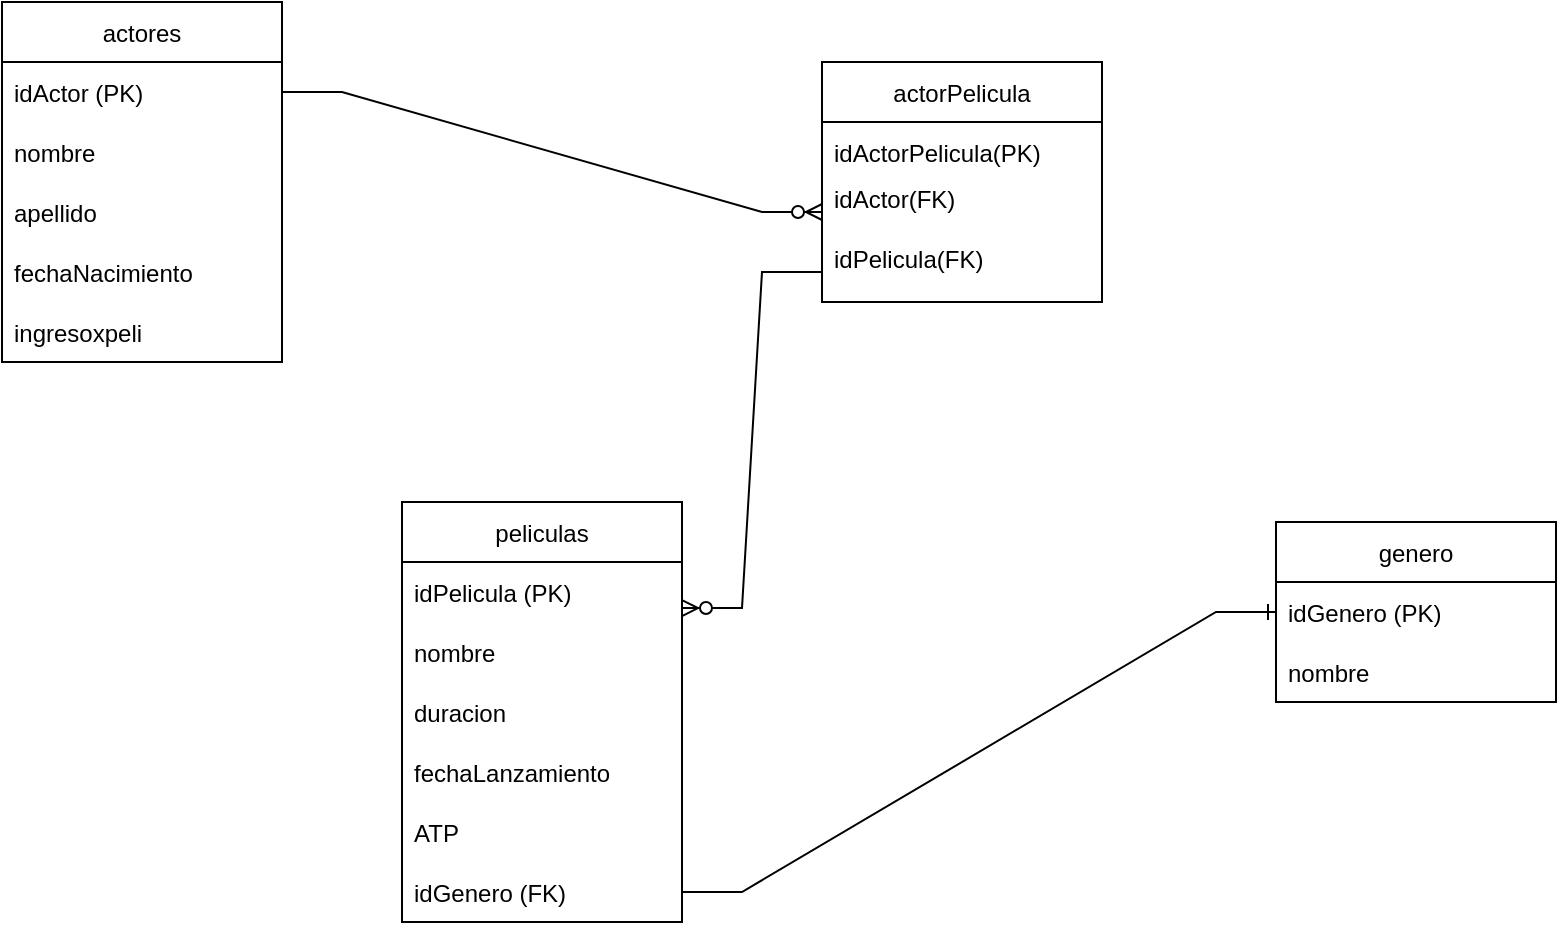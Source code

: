 <mxfile version="17.1.0" type="github">
  <diagram id="HapIUnDyD2ZE03TkUEhp" name="Page-1">
    <mxGraphModel dx="1038" dy="547" grid="1" gridSize="10" guides="1" tooltips="1" connect="1" arrows="1" fold="1" page="1" pageScale="1" pageWidth="827" pageHeight="1169" math="0" shadow="0">
      <root>
        <mxCell id="0" />
        <mxCell id="1" parent="0" />
        <mxCell id="064lBAKPNui04GRNLiI5-1" value="peliculas" style="swimlane;fontStyle=0;childLayout=stackLayout;horizontal=1;startSize=30;horizontalStack=0;resizeParent=1;resizeParentMax=0;resizeLast=0;collapsible=1;marginBottom=0;" vertex="1" parent="1">
          <mxGeometry x="250" y="290" width="140" height="210" as="geometry" />
        </mxCell>
        <mxCell id="064lBAKPNui04GRNLiI5-2" value="idPelicula (PK)" style="text;strokeColor=none;fillColor=none;align=left;verticalAlign=middle;spacingLeft=4;spacingRight=4;overflow=hidden;points=[[0,0.5],[1,0.5]];portConstraint=eastwest;rotatable=0;" vertex="1" parent="064lBAKPNui04GRNLiI5-1">
          <mxGeometry y="30" width="140" height="30" as="geometry" />
        </mxCell>
        <mxCell id="064lBAKPNui04GRNLiI5-3" value="nombre" style="text;strokeColor=none;fillColor=none;align=left;verticalAlign=middle;spacingLeft=4;spacingRight=4;overflow=hidden;points=[[0,0.5],[1,0.5]];portConstraint=eastwest;rotatable=0;" vertex="1" parent="064lBAKPNui04GRNLiI5-1">
          <mxGeometry y="60" width="140" height="30" as="geometry" />
        </mxCell>
        <mxCell id="064lBAKPNui04GRNLiI5-4" value="duracion" style="text;strokeColor=none;fillColor=none;align=left;verticalAlign=middle;spacingLeft=4;spacingRight=4;overflow=hidden;points=[[0,0.5],[1,0.5]];portConstraint=eastwest;rotatable=0;" vertex="1" parent="064lBAKPNui04GRNLiI5-1">
          <mxGeometry y="90" width="140" height="30" as="geometry" />
        </mxCell>
        <mxCell id="064lBAKPNui04GRNLiI5-9" value="fechaLanzamiento" style="text;strokeColor=none;fillColor=none;align=left;verticalAlign=middle;spacingLeft=4;spacingRight=4;overflow=hidden;points=[[0,0.5],[1,0.5]];portConstraint=eastwest;rotatable=0;" vertex="1" parent="064lBAKPNui04GRNLiI5-1">
          <mxGeometry y="120" width="140" height="30" as="geometry" />
        </mxCell>
        <mxCell id="064lBAKPNui04GRNLiI5-10" value="ATP" style="text;strokeColor=none;fillColor=none;align=left;verticalAlign=middle;spacingLeft=4;spacingRight=4;overflow=hidden;points=[[0,0.5],[1,0.5]];portConstraint=eastwest;rotatable=0;" vertex="1" parent="064lBAKPNui04GRNLiI5-1">
          <mxGeometry y="150" width="140" height="30" as="geometry" />
        </mxCell>
        <mxCell id="064lBAKPNui04GRNLiI5-11" value="idGenero (FK)" style="text;strokeColor=none;fillColor=none;align=left;verticalAlign=middle;spacingLeft=4;spacingRight=4;overflow=hidden;points=[[0,0.5],[1,0.5]];portConstraint=eastwest;rotatable=0;" vertex="1" parent="064lBAKPNui04GRNLiI5-1">
          <mxGeometry y="180" width="140" height="30" as="geometry" />
        </mxCell>
        <mxCell id="064lBAKPNui04GRNLiI5-12" value="genero" style="swimlane;fontStyle=0;childLayout=stackLayout;horizontal=1;startSize=30;horizontalStack=0;resizeParent=1;resizeParentMax=0;resizeLast=0;collapsible=1;marginBottom=0;" vertex="1" parent="1">
          <mxGeometry x="687" y="300" width="140" height="90" as="geometry" />
        </mxCell>
        <mxCell id="064lBAKPNui04GRNLiI5-13" value="idGenero (PK)" style="text;strokeColor=none;fillColor=none;align=left;verticalAlign=middle;spacingLeft=4;spacingRight=4;overflow=hidden;points=[[0,0.5],[1,0.5]];portConstraint=eastwest;rotatable=0;" vertex="1" parent="064lBAKPNui04GRNLiI5-12">
          <mxGeometry y="30" width="140" height="30" as="geometry" />
        </mxCell>
        <mxCell id="064lBAKPNui04GRNLiI5-14" value="nombre" style="text;strokeColor=none;fillColor=none;align=left;verticalAlign=middle;spacingLeft=4;spacingRight=4;overflow=hidden;points=[[0,0.5],[1,0.5]];portConstraint=eastwest;rotatable=0;" vertex="1" parent="064lBAKPNui04GRNLiI5-12">
          <mxGeometry y="60" width="140" height="30" as="geometry" />
        </mxCell>
        <mxCell id="064lBAKPNui04GRNLiI5-19" value="actores" style="swimlane;fontStyle=0;childLayout=stackLayout;horizontal=1;startSize=30;horizontalStack=0;resizeParent=1;resizeParentMax=0;resizeLast=0;collapsible=1;marginBottom=0;" vertex="1" parent="1">
          <mxGeometry x="50" y="40" width="140" height="180" as="geometry" />
        </mxCell>
        <mxCell id="064lBAKPNui04GRNLiI5-20" value="idActor (PK)" style="text;strokeColor=none;fillColor=none;align=left;verticalAlign=middle;spacingLeft=4;spacingRight=4;overflow=hidden;points=[[0,0.5],[1,0.5]];portConstraint=eastwest;rotatable=0;" vertex="1" parent="064lBAKPNui04GRNLiI5-19">
          <mxGeometry y="30" width="140" height="30" as="geometry" />
        </mxCell>
        <mxCell id="064lBAKPNui04GRNLiI5-21" value="nombre" style="text;strokeColor=none;fillColor=none;align=left;verticalAlign=middle;spacingLeft=4;spacingRight=4;overflow=hidden;points=[[0,0.5],[1,0.5]];portConstraint=eastwest;rotatable=0;" vertex="1" parent="064lBAKPNui04GRNLiI5-19">
          <mxGeometry y="60" width="140" height="30" as="geometry" />
        </mxCell>
        <mxCell id="064lBAKPNui04GRNLiI5-22" value="apellido" style="text;strokeColor=none;fillColor=none;align=left;verticalAlign=middle;spacingLeft=4;spacingRight=4;overflow=hidden;points=[[0,0.5],[1,0.5]];portConstraint=eastwest;rotatable=0;" vertex="1" parent="064lBAKPNui04GRNLiI5-19">
          <mxGeometry y="90" width="140" height="30" as="geometry" />
        </mxCell>
        <mxCell id="064lBAKPNui04GRNLiI5-23" value="fechaNacimiento" style="text;strokeColor=none;fillColor=none;align=left;verticalAlign=middle;spacingLeft=4;spacingRight=4;overflow=hidden;points=[[0,0.5],[1,0.5]];portConstraint=eastwest;rotatable=0;" vertex="1" parent="064lBAKPNui04GRNLiI5-19">
          <mxGeometry y="120" width="140" height="30" as="geometry" />
        </mxCell>
        <mxCell id="064lBAKPNui04GRNLiI5-24" value="ingresoxpeli" style="text;strokeColor=none;fillColor=none;align=left;verticalAlign=middle;spacingLeft=4;spacingRight=4;overflow=hidden;points=[[0,0.5],[1,0.5]];portConstraint=eastwest;rotatable=0;" vertex="1" parent="064lBAKPNui04GRNLiI5-19">
          <mxGeometry y="150" width="140" height="30" as="geometry" />
        </mxCell>
        <mxCell id="064lBAKPNui04GRNLiI5-26" value="actorPelicula" style="swimlane;fontStyle=0;childLayout=stackLayout;horizontal=1;startSize=30;horizontalStack=0;resizeParent=1;resizeParentMax=0;resizeLast=0;collapsible=1;marginBottom=0;" vertex="1" parent="1">
          <mxGeometry x="460" y="70" width="140" height="120" as="geometry" />
        </mxCell>
        <mxCell id="064lBAKPNui04GRNLiI5-27" value="idActorPelicula(PK)" style="text;strokeColor=none;fillColor=none;align=left;verticalAlign=middle;spacingLeft=4;spacingRight=4;overflow=hidden;points=[[0,0.5],[1,0.5]];portConstraint=eastwest;rotatable=0;" vertex="1" parent="064lBAKPNui04GRNLiI5-26">
          <mxGeometry y="30" width="140" height="30" as="geometry" />
        </mxCell>
        <mxCell id="064lBAKPNui04GRNLiI5-28" value="idActor(FK)&#xa;" style="text;strokeColor=none;fillColor=none;align=left;verticalAlign=middle;spacingLeft=4;spacingRight=4;overflow=hidden;points=[[0,0.5],[1,0.5]];portConstraint=eastwest;rotatable=0;" vertex="1" parent="064lBAKPNui04GRNLiI5-26">
          <mxGeometry y="60" width="140" height="30" as="geometry" />
        </mxCell>
        <mxCell id="064lBAKPNui04GRNLiI5-29" value="idPelicula(FK)&#xa;" style="text;strokeColor=none;fillColor=none;align=left;verticalAlign=middle;spacingLeft=4;spacingRight=4;overflow=hidden;points=[[0,0.5],[1,0.5]];portConstraint=eastwest;rotatable=0;" vertex="1" parent="064lBAKPNui04GRNLiI5-26">
          <mxGeometry y="90" width="140" height="30" as="geometry" />
        </mxCell>
        <mxCell id="064lBAKPNui04GRNLiI5-33" value="" style="edgeStyle=entityRelationEdgeStyle;fontSize=12;html=1;endArrow=ERone;endFill=1;rounded=0;" edge="1" parent="1" source="064lBAKPNui04GRNLiI5-11" target="064lBAKPNui04GRNLiI5-13">
          <mxGeometry width="100" height="100" relative="1" as="geometry">
            <mxPoint x="360" y="330" as="sourcePoint" />
            <mxPoint x="460" y="230" as="targetPoint" />
          </mxGeometry>
        </mxCell>
        <mxCell id="064lBAKPNui04GRNLiI5-34" value="" style="edgeStyle=entityRelationEdgeStyle;fontSize=12;html=1;endArrow=ERzeroToMany;endFill=1;rounded=0;entryX=1;entryY=0.767;entryDx=0;entryDy=0;entryPerimeter=0;" edge="1" parent="1" source="064lBAKPNui04GRNLiI5-29" target="064lBAKPNui04GRNLiI5-2">
          <mxGeometry width="100" height="100" relative="1" as="geometry">
            <mxPoint x="360" y="330" as="sourcePoint" />
            <mxPoint x="460" y="230" as="targetPoint" />
          </mxGeometry>
        </mxCell>
        <mxCell id="064lBAKPNui04GRNLiI5-35" value="" style="edgeStyle=entityRelationEdgeStyle;fontSize=12;html=1;endArrow=ERzeroToMany;endFill=1;rounded=0;exitX=1;exitY=0.5;exitDx=0;exitDy=0;" edge="1" parent="1" source="064lBAKPNui04GRNLiI5-20" target="064lBAKPNui04GRNLiI5-28">
          <mxGeometry width="100" height="100" relative="1" as="geometry">
            <mxPoint x="360" y="330" as="sourcePoint" />
            <mxPoint x="460" y="230" as="targetPoint" />
          </mxGeometry>
        </mxCell>
      </root>
    </mxGraphModel>
  </diagram>
</mxfile>
